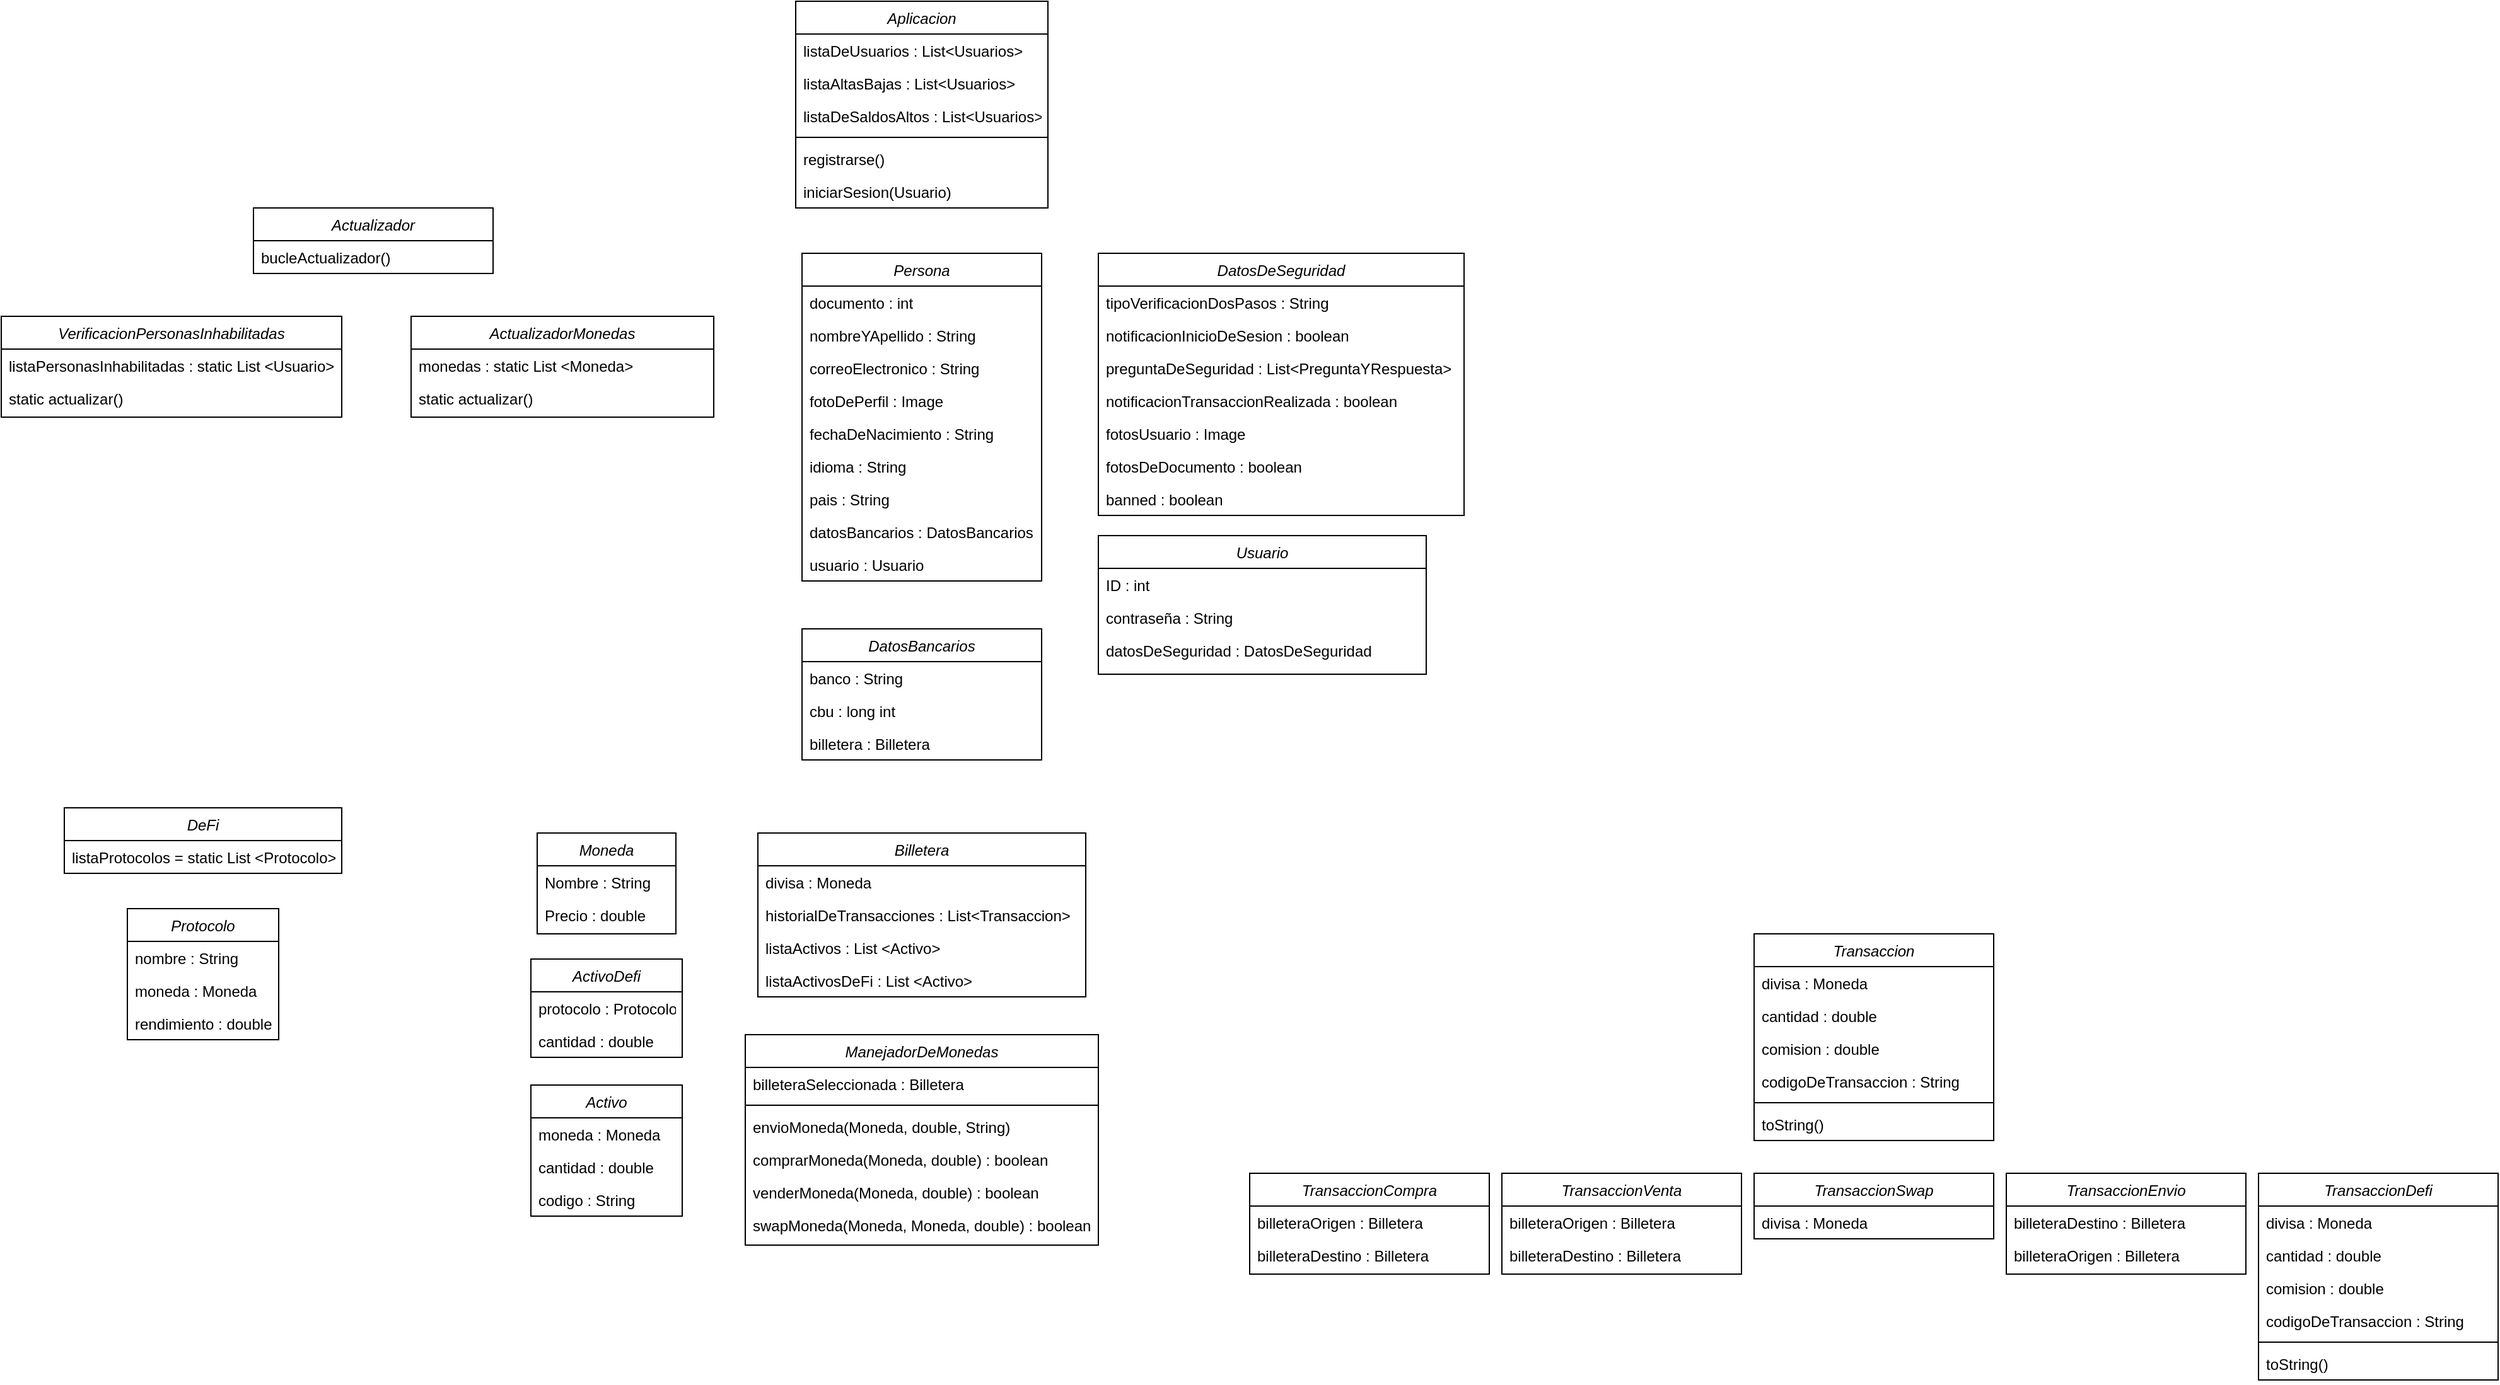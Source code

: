 <mxfile version="24.7.10">
  <diagram id="C5RBs43oDa-KdzZeNtuy" name="Page-1">
    <mxGraphModel dx="1762" dy="2032" grid="1" gridSize="10" guides="1" tooltips="1" connect="1" arrows="1" fold="1" page="1" pageScale="1" pageWidth="1600" pageHeight="1200" math="0" shadow="0">
      <root>
        <mxCell id="WIyWlLk6GJQsqaUBKTNV-0" />
        <mxCell id="WIyWlLk6GJQsqaUBKTNV-1" parent="WIyWlLk6GJQsqaUBKTNV-0" />
        <mxCell id="zkfFHV4jXpPFQw0GAbJ--0" value="Aplicacion" style="swimlane;fontStyle=2;align=center;verticalAlign=top;childLayout=stackLayout;horizontal=1;startSize=26;horizontalStack=0;resizeParent=1;resizeLast=0;collapsible=1;marginBottom=0;rounded=0;shadow=0;strokeWidth=1;" parent="WIyWlLk6GJQsqaUBKTNV-1" vertex="1">
          <mxGeometry x="1500" y="-1180" width="200" height="164" as="geometry">
            <mxRectangle x="320" y="12" width="160" height="26" as="alternateBounds" />
          </mxGeometry>
        </mxCell>
        <mxCell id="zkfFHV4jXpPFQw0GAbJ--1" value="listaDeUsuarios : List&lt;Usuarios&gt;" style="text;align=left;verticalAlign=top;spacingLeft=4;spacingRight=4;overflow=hidden;rotatable=0;points=[[0,0.5],[1,0.5]];portConstraint=eastwest;" parent="zkfFHV4jXpPFQw0GAbJ--0" vertex="1">
          <mxGeometry y="26" width="200" height="26" as="geometry" />
        </mxCell>
        <mxCell id="1S-B0-gOR2kUliEeF28f-2" value="listaAltasBajas : List&lt;Usuarios&gt;" style="text;align=left;verticalAlign=top;spacingLeft=4;spacingRight=4;overflow=hidden;rotatable=0;points=[[0,0.5],[1,0.5]];portConstraint=eastwest;" parent="zkfFHV4jXpPFQw0GAbJ--0" vertex="1">
          <mxGeometry y="52" width="200" height="26" as="geometry" />
        </mxCell>
        <mxCell id="1S-B0-gOR2kUliEeF28f-3" value="listaDeSaldosAltos : List&lt;Usuarios&gt;" style="text;align=left;verticalAlign=top;spacingLeft=4;spacingRight=4;overflow=hidden;rotatable=0;points=[[0,0.5],[1,0.5]];portConstraint=eastwest;" parent="zkfFHV4jXpPFQw0GAbJ--0" vertex="1">
          <mxGeometry y="78" width="200" height="26" as="geometry" />
        </mxCell>
        <mxCell id="zkfFHV4jXpPFQw0GAbJ--4" value="" style="line;html=1;strokeWidth=1;align=left;verticalAlign=middle;spacingTop=-1;spacingLeft=3;spacingRight=3;rotatable=0;labelPosition=right;points=[];portConstraint=eastwest;" parent="zkfFHV4jXpPFQw0GAbJ--0" vertex="1">
          <mxGeometry y="104" width="200" height="8" as="geometry" />
        </mxCell>
        <mxCell id="b5h74rqphBhKmtc5vDvs-13" value="registrarse()" style="text;align=left;verticalAlign=top;spacingLeft=4;spacingRight=4;overflow=hidden;rotatable=0;points=[[0,0.5],[1,0.5]];portConstraint=eastwest;rounded=0;shadow=0;html=0;" parent="zkfFHV4jXpPFQw0GAbJ--0" vertex="1">
          <mxGeometry y="112" width="200" height="26" as="geometry" />
        </mxCell>
        <mxCell id="b5h74rqphBhKmtc5vDvs-14" value="iniciarSesion(Usuario)" style="text;align=left;verticalAlign=top;spacingLeft=4;spacingRight=4;overflow=hidden;rotatable=0;points=[[0,0.5],[1,0.5]];portConstraint=eastwest;rounded=0;shadow=0;html=0;" parent="zkfFHV4jXpPFQw0GAbJ--0" vertex="1">
          <mxGeometry y="138" width="200" height="26" as="geometry" />
        </mxCell>
        <mxCell id="A0QK2ImNxOVKermPS3v1-1" value="&amp;nbsp;" style="text;whiteSpace=wrap;html=1;" parent="WIyWlLk6GJQsqaUBKTNV-1" vertex="1">
          <mxGeometry x="1870" y="-240" width="40" height="40" as="geometry" />
        </mxCell>
        <mxCell id="A0QK2ImNxOVKermPS3v1-3" value="Usuario" style="swimlane;fontStyle=2;align=center;verticalAlign=top;childLayout=stackLayout;horizontal=1;startSize=26;horizontalStack=0;resizeParent=1;resizeLast=0;collapsible=1;marginBottom=0;rounded=0;shadow=0;strokeWidth=1;" parent="WIyWlLk6GJQsqaUBKTNV-1" vertex="1">
          <mxGeometry x="1740" y="-756" width="260" height="110" as="geometry">
            <mxRectangle x="230" y="140" width="160" height="26" as="alternateBounds" />
          </mxGeometry>
        </mxCell>
        <mxCell id="b5h74rqphBhKmtc5vDvs-136" value="ID : int" style="text;align=left;verticalAlign=top;spacingLeft=4;spacingRight=4;overflow=hidden;rotatable=0;points=[[0,0.5],[1,0.5]];portConstraint=eastwest;" parent="A0QK2ImNxOVKermPS3v1-3" vertex="1">
          <mxGeometry y="26" width="260" height="26" as="geometry" />
        </mxCell>
        <mxCell id="1S-B0-gOR2kUliEeF28f-7" value="contraseña : String" style="text;align=left;verticalAlign=top;spacingLeft=4;spacingRight=4;overflow=hidden;rotatable=0;points=[[0,0.5],[1,0.5]];portConstraint=eastwest;rounded=0;shadow=0;html=0;" parent="A0QK2ImNxOVKermPS3v1-3" vertex="1">
          <mxGeometry y="52" width="260" height="26" as="geometry" />
        </mxCell>
        <mxCell id="1S-B0-gOR2kUliEeF28f-20" value="datosDeSeguridad : DatosDeSeguridad" style="text;align=left;verticalAlign=top;spacingLeft=4;spacingRight=4;overflow=hidden;rotatable=0;points=[[0,0.5],[1,0.5]];portConstraint=eastwest;" parent="A0QK2ImNxOVKermPS3v1-3" vertex="1">
          <mxGeometry y="78" width="260" height="26" as="geometry" />
        </mxCell>
        <mxCell id="A0QK2ImNxOVKermPS3v1-74" value="ManejadorDeMonedas" style="swimlane;fontStyle=2;align=center;verticalAlign=top;childLayout=stackLayout;horizontal=1;startSize=26;horizontalStack=0;resizeParent=1;resizeLast=0;collapsible=1;marginBottom=0;rounded=0;shadow=0;strokeWidth=1;" parent="WIyWlLk6GJQsqaUBKTNV-1" vertex="1">
          <mxGeometry x="1460" y="-360" width="280" height="167" as="geometry">
            <mxRectangle x="320" y="12" width="160" height="26" as="alternateBounds" />
          </mxGeometry>
        </mxCell>
        <mxCell id="A0QK2ImNxOVKermPS3v1-77" value="billeteraSeleccionada : Billetera" style="text;align=left;verticalAlign=top;spacingLeft=4;spacingRight=4;overflow=hidden;rotatable=0;points=[[0,0.5],[1,0.5]];portConstraint=eastwest;" parent="A0QK2ImNxOVKermPS3v1-74" vertex="1">
          <mxGeometry y="26" width="280" height="26" as="geometry" />
        </mxCell>
        <mxCell id="A0QK2ImNxOVKermPS3v1-76" value="" style="line;html=1;strokeWidth=1;align=left;verticalAlign=middle;spacingTop=-1;spacingLeft=3;spacingRight=3;rotatable=0;labelPosition=right;points=[];portConstraint=eastwest;" parent="A0QK2ImNxOVKermPS3v1-74" vertex="1">
          <mxGeometry y="52" width="280" height="8" as="geometry" />
        </mxCell>
        <mxCell id="A0QK2ImNxOVKermPS3v1-84" value="envioMoneda(Moneda, double, String)" style="text;align=left;verticalAlign=top;spacingLeft=4;spacingRight=4;overflow=hidden;rotatable=0;points=[[0,0.5],[1,0.5]];portConstraint=eastwest;" parent="A0QK2ImNxOVKermPS3v1-74" vertex="1">
          <mxGeometry y="60" width="280" height="26" as="geometry" />
        </mxCell>
        <mxCell id="A0QK2ImNxOVKermPS3v1-78" value="comprarMoneda(Moneda, double) : boolean" style="text;align=left;verticalAlign=top;spacingLeft=4;spacingRight=4;overflow=hidden;rotatable=0;points=[[0,0.5],[1,0.5]];portConstraint=eastwest;" parent="A0QK2ImNxOVKermPS3v1-74" vertex="1">
          <mxGeometry y="86" width="280" height="26" as="geometry" />
        </mxCell>
        <mxCell id="A0QK2ImNxOVKermPS3v1-79" value="venderMoneda(Moneda, double) : boolean" style="text;align=left;verticalAlign=top;spacingLeft=4;spacingRight=4;overflow=hidden;rotatable=0;points=[[0,0.5],[1,0.5]];portConstraint=eastwest;" parent="A0QK2ImNxOVKermPS3v1-74" vertex="1">
          <mxGeometry y="112" width="280" height="26" as="geometry" />
        </mxCell>
        <mxCell id="A0QK2ImNxOVKermPS3v1-80" value="swapMoneda(Moneda, Moneda, double) : boolean" style="text;align=left;verticalAlign=top;spacingLeft=4;spacingRight=4;overflow=hidden;rotatable=0;points=[[0,0.5],[1,0.5]];portConstraint=eastwest;" parent="A0QK2ImNxOVKermPS3v1-74" vertex="1">
          <mxGeometry y="138" width="280" height="26" as="geometry" />
        </mxCell>
        <mxCell id="b5h74rqphBhKmtc5vDvs-6" value="VerificacionPersonasInhabilitadas" style="swimlane;fontStyle=2;align=center;verticalAlign=top;childLayout=stackLayout;horizontal=1;startSize=26;horizontalStack=0;resizeParent=1;resizeLast=0;collapsible=1;marginBottom=0;rounded=0;shadow=0;strokeWidth=1;" parent="WIyWlLk6GJQsqaUBKTNV-1" vertex="1">
          <mxGeometry x="870" y="-930" width="270" height="80" as="geometry">
            <mxRectangle x="320" y="12" width="160" height="26" as="alternateBounds" />
          </mxGeometry>
        </mxCell>
        <mxCell id="b5h74rqphBhKmtc5vDvs-11" value="listaPersonasInhabilitadas : static List &lt;Usuario&gt;" style="text;align=left;verticalAlign=top;spacingLeft=4;spacingRight=4;overflow=hidden;rotatable=0;points=[[0,0.5],[1,0.5]];portConstraint=eastwest;" parent="b5h74rqphBhKmtc5vDvs-6" vertex="1">
          <mxGeometry y="26" width="270" height="26" as="geometry" />
        </mxCell>
        <mxCell id="b5h74rqphBhKmtc5vDvs-12" value="static actualizar()" style="text;align=left;verticalAlign=top;spacingLeft=4;spacingRight=4;overflow=hidden;rotatable=0;points=[[0,0.5],[1,0.5]];portConstraint=eastwest;rounded=0;shadow=0;html=0;" parent="b5h74rqphBhKmtc5vDvs-6" vertex="1">
          <mxGeometry y="52" width="270" height="26" as="geometry" />
        </mxCell>
        <mxCell id="b5h74rqphBhKmtc5vDvs-25" value="Actualizador" style="swimlane;fontStyle=2;align=center;verticalAlign=top;childLayout=stackLayout;horizontal=1;startSize=26;horizontalStack=0;resizeParent=1;resizeLast=0;collapsible=1;marginBottom=0;rounded=0;shadow=0;strokeWidth=1;" parent="WIyWlLk6GJQsqaUBKTNV-1" vertex="1">
          <mxGeometry x="1070" y="-1016" width="190" height="52" as="geometry">
            <mxRectangle x="320" y="12" width="160" height="26" as="alternateBounds" />
          </mxGeometry>
        </mxCell>
        <mxCell id="b5h74rqphBhKmtc5vDvs-117" value="bucleActualizador()" style="text;align=left;verticalAlign=top;spacingLeft=4;spacingRight=4;overflow=hidden;rotatable=0;points=[[0,0.5],[1,0.5]];portConstraint=eastwest;rounded=0;shadow=0;html=0;" parent="b5h74rqphBhKmtc5vDvs-25" vertex="1">
          <mxGeometry y="26" width="190" height="26" as="geometry" />
        </mxCell>
        <mxCell id="b5h74rqphBhKmtc5vDvs-31" value="Moneda" style="swimlane;fontStyle=2;align=center;verticalAlign=top;childLayout=stackLayout;horizontal=1;startSize=26;horizontalStack=0;resizeParent=1;resizeLast=0;collapsible=1;marginBottom=0;rounded=0;shadow=0;strokeWidth=1;" parent="WIyWlLk6GJQsqaUBKTNV-1" vertex="1">
          <mxGeometry x="1295" y="-520" width="110" height="80" as="geometry">
            <mxRectangle x="320" y="12" width="160" height="26" as="alternateBounds" />
          </mxGeometry>
        </mxCell>
        <mxCell id="b5h74rqphBhKmtc5vDvs-32" value="Nombre : String" style="text;align=left;verticalAlign=top;spacingLeft=4;spacingRight=4;overflow=hidden;rotatable=0;points=[[0,0.5],[1,0.5]];portConstraint=eastwest;" parent="b5h74rqphBhKmtc5vDvs-31" vertex="1">
          <mxGeometry y="26" width="110" height="26" as="geometry" />
        </mxCell>
        <mxCell id="b5h74rqphBhKmtc5vDvs-33" value="Precio : double" style="text;align=left;verticalAlign=top;spacingLeft=4;spacingRight=4;overflow=hidden;rotatable=0;points=[[0,0.5],[1,0.5]];portConstraint=eastwest;rounded=0;shadow=0;html=0;" parent="b5h74rqphBhKmtc5vDvs-31" vertex="1">
          <mxGeometry y="52" width="110" height="26" as="geometry" />
        </mxCell>
        <mxCell id="b5h74rqphBhKmtc5vDvs-53" value="Transaccion" style="swimlane;fontStyle=2;align=center;verticalAlign=top;childLayout=stackLayout;horizontal=1;startSize=26;horizontalStack=0;resizeParent=1;resizeLast=0;collapsible=1;marginBottom=0;rounded=0;shadow=0;strokeWidth=1;" parent="WIyWlLk6GJQsqaUBKTNV-1" vertex="1">
          <mxGeometry x="2260" y="-440" width="190" height="164" as="geometry">
            <mxRectangle x="320" y="12" width="160" height="26" as="alternateBounds" />
          </mxGeometry>
        </mxCell>
        <mxCell id="b5h74rqphBhKmtc5vDvs-60" value="divisa : Moneda" style="text;align=left;verticalAlign=top;spacingLeft=4;spacingRight=4;overflow=hidden;rotatable=0;points=[[0,0.5],[1,0.5]];portConstraint=eastwest;rounded=0;shadow=0;html=0;" parent="b5h74rqphBhKmtc5vDvs-53" vertex="1">
          <mxGeometry y="26" width="190" height="26" as="geometry" />
        </mxCell>
        <mxCell id="b5h74rqphBhKmtc5vDvs-61" value="cantidad : double" style="text;align=left;verticalAlign=top;spacingLeft=4;spacingRight=4;overflow=hidden;rotatable=0;points=[[0,0.5],[1,0.5]];portConstraint=eastwest;rounded=0;shadow=0;html=0;" parent="b5h74rqphBhKmtc5vDvs-53" vertex="1">
          <mxGeometry y="52" width="190" height="26" as="geometry" />
        </mxCell>
        <mxCell id="b5h74rqphBhKmtc5vDvs-120" value="comision : double" style="text;align=left;verticalAlign=top;spacingLeft=4;spacingRight=4;overflow=hidden;rotatable=0;points=[[0,0.5],[1,0.5]];portConstraint=eastwest;rounded=0;shadow=0;html=0;" parent="b5h74rqphBhKmtc5vDvs-53" vertex="1">
          <mxGeometry y="78" width="190" height="26" as="geometry" />
        </mxCell>
        <mxCell id="1S-B0-gOR2kUliEeF28f-0" value="codigoDeTransaccion : String" style="text;align=left;verticalAlign=top;spacingLeft=4;spacingRight=4;overflow=hidden;rotatable=0;points=[[0,0.5],[1,0.5]];portConstraint=eastwest;rounded=0;shadow=0;html=0;" parent="b5h74rqphBhKmtc5vDvs-53" vertex="1">
          <mxGeometry y="104" width="190" height="26" as="geometry" />
        </mxCell>
        <mxCell id="b5h74rqphBhKmtc5vDvs-63" value="" style="line;html=1;strokeWidth=1;align=left;verticalAlign=middle;spacingTop=-1;spacingLeft=3;spacingRight=3;rotatable=0;labelPosition=right;points=[];portConstraint=eastwest;" parent="b5h74rqphBhKmtc5vDvs-53" vertex="1">
          <mxGeometry y="130" width="190" height="8" as="geometry" />
        </mxCell>
        <mxCell id="b5h74rqphBhKmtc5vDvs-62" value="toString()" style="text;align=left;verticalAlign=top;spacingLeft=4;spacingRight=4;overflow=hidden;rotatable=0;points=[[0,0.5],[1,0.5]];portConstraint=eastwest;rounded=0;shadow=0;html=0;" parent="b5h74rqphBhKmtc5vDvs-53" vertex="1">
          <mxGeometry y="138" width="190" height="26" as="geometry" />
        </mxCell>
        <mxCell id="b5h74rqphBhKmtc5vDvs-73" value="Activo" style="swimlane;fontStyle=2;align=center;verticalAlign=top;childLayout=stackLayout;horizontal=1;startSize=26;horizontalStack=0;resizeParent=1;resizeLast=0;collapsible=1;marginBottom=0;rounded=0;shadow=0;strokeWidth=1;" parent="WIyWlLk6GJQsqaUBKTNV-1" vertex="1">
          <mxGeometry x="1290" y="-320" width="120" height="104" as="geometry">
            <mxRectangle x="320" y="12" width="160" height="26" as="alternateBounds" />
          </mxGeometry>
        </mxCell>
        <mxCell id="b5h74rqphBhKmtc5vDvs-74" value="moneda : Moneda" style="text;align=left;verticalAlign=top;spacingLeft=4;spacingRight=4;overflow=hidden;rotatable=0;points=[[0,0.5],[1,0.5]];portConstraint=eastwest;" parent="b5h74rqphBhKmtc5vDvs-73" vertex="1">
          <mxGeometry y="26" width="120" height="26" as="geometry" />
        </mxCell>
        <mxCell id="b5h74rqphBhKmtc5vDvs-75" value="cantidad : double" style="text;align=left;verticalAlign=top;spacingLeft=4;spacingRight=4;overflow=hidden;rotatable=0;points=[[0,0.5],[1,0.5]];portConstraint=eastwest;rounded=0;shadow=0;html=0;" parent="b5h74rqphBhKmtc5vDvs-73" vertex="1">
          <mxGeometry y="52" width="120" height="26" as="geometry" />
        </mxCell>
        <mxCell id="1S-B0-gOR2kUliEeF28f-4" value="codigo : String" style="text;align=left;verticalAlign=top;spacingLeft=4;spacingRight=4;overflow=hidden;rotatable=0;points=[[0,0.5],[1,0.5]];portConstraint=eastwest;rounded=0;shadow=0;html=0;" parent="b5h74rqphBhKmtc5vDvs-73" vertex="1">
          <mxGeometry y="78" width="120" height="26" as="geometry" />
        </mxCell>
        <mxCell id="b5h74rqphBhKmtc5vDvs-79" value="TransaccionCompra" style="swimlane;fontStyle=2;align=center;verticalAlign=top;childLayout=stackLayout;horizontal=1;startSize=26;horizontalStack=0;resizeParent=1;resizeLast=0;collapsible=1;marginBottom=0;rounded=0;shadow=0;strokeWidth=1;" parent="WIyWlLk6GJQsqaUBKTNV-1" vertex="1">
          <mxGeometry x="1860" y="-250" width="190" height="80" as="geometry">
            <mxRectangle x="320" y="12" width="160" height="26" as="alternateBounds" />
          </mxGeometry>
        </mxCell>
        <mxCell id="b5h74rqphBhKmtc5vDvs-84" value="billeteraOrigen : Billetera" style="text;align=left;verticalAlign=top;spacingLeft=4;spacingRight=4;overflow=hidden;rotatable=0;points=[[0,0.5],[1,0.5]];portConstraint=eastwest;rounded=0;shadow=0;html=0;" parent="b5h74rqphBhKmtc5vDvs-79" vertex="1">
          <mxGeometry y="26" width="190" height="26" as="geometry" />
        </mxCell>
        <mxCell id="b5h74rqphBhKmtc5vDvs-102" value="billeteraDestino : Billetera" style="text;align=left;verticalAlign=top;spacingLeft=4;spacingRight=4;overflow=hidden;rotatable=0;points=[[0,0.5],[1,0.5]];portConstraint=eastwest;rounded=0;shadow=0;html=0;" parent="b5h74rqphBhKmtc5vDvs-79" vertex="1">
          <mxGeometry y="52" width="190" height="26" as="geometry" />
        </mxCell>
        <mxCell id="b5h74rqphBhKmtc5vDvs-85" value="TransaccionVenta" style="swimlane;fontStyle=2;align=center;verticalAlign=top;childLayout=stackLayout;horizontal=1;startSize=26;horizontalStack=0;resizeParent=1;resizeLast=0;collapsible=1;marginBottom=0;rounded=0;shadow=0;strokeWidth=1;" parent="WIyWlLk6GJQsqaUBKTNV-1" vertex="1">
          <mxGeometry x="2060" y="-250" width="190" height="80" as="geometry">
            <mxRectangle x="320" y="12" width="160" height="26" as="alternateBounds" />
          </mxGeometry>
        </mxCell>
        <mxCell id="RXBJ0WqxxfnvdXyqFnlm-0" value="billeteraOrigen : Billetera" style="text;align=left;verticalAlign=top;spacingLeft=4;spacingRight=4;overflow=hidden;rotatable=0;points=[[0,0.5],[1,0.5]];portConstraint=eastwest;rounded=0;shadow=0;html=0;" vertex="1" parent="b5h74rqphBhKmtc5vDvs-85">
          <mxGeometry y="26" width="190" height="26" as="geometry" />
        </mxCell>
        <mxCell id="RXBJ0WqxxfnvdXyqFnlm-1" value="billeteraDestino : Billetera" style="text;align=left;verticalAlign=top;spacingLeft=4;spacingRight=4;overflow=hidden;rotatable=0;points=[[0,0.5],[1,0.5]];portConstraint=eastwest;rounded=0;shadow=0;html=0;" vertex="1" parent="b5h74rqphBhKmtc5vDvs-85">
          <mxGeometry y="52" width="190" height="26" as="geometry" />
        </mxCell>
        <mxCell id="b5h74rqphBhKmtc5vDvs-91" value="TransaccionSwap" style="swimlane;fontStyle=2;align=center;verticalAlign=top;childLayout=stackLayout;horizontal=1;startSize=26;horizontalStack=0;resizeParent=1;resizeLast=0;collapsible=1;marginBottom=0;rounded=0;shadow=0;strokeWidth=1;" parent="WIyWlLk6GJQsqaUBKTNV-1" vertex="1">
          <mxGeometry x="2260" y="-250" width="190" height="52" as="geometry">
            <mxRectangle x="320" y="12" width="160" height="26" as="alternateBounds" />
          </mxGeometry>
        </mxCell>
        <mxCell id="b5h74rqphBhKmtc5vDvs-105" value="divisa : Moneda" style="text;align=left;verticalAlign=top;spacingLeft=4;spacingRight=4;overflow=hidden;rotatable=0;points=[[0,0.5],[1,0.5]];portConstraint=eastwest;rounded=0;shadow=0;html=0;" parent="b5h74rqphBhKmtc5vDvs-91" vertex="1">
          <mxGeometry y="26" width="190" height="26" as="geometry" />
        </mxCell>
        <mxCell id="b5h74rqphBhKmtc5vDvs-96" value="TransaccionEnvio" style="swimlane;fontStyle=2;align=center;verticalAlign=top;childLayout=stackLayout;horizontal=1;startSize=26;horizontalStack=0;resizeParent=1;resizeLast=0;collapsible=1;marginBottom=0;rounded=0;shadow=0;strokeWidth=1;" parent="WIyWlLk6GJQsqaUBKTNV-1" vertex="1">
          <mxGeometry x="2460" y="-250" width="190" height="80" as="geometry">
            <mxRectangle x="320" y="12" width="160" height="26" as="alternateBounds" />
          </mxGeometry>
        </mxCell>
        <mxCell id="RXBJ0WqxxfnvdXyqFnlm-3" value="billeteraDestino : Billetera" style="text;align=left;verticalAlign=top;spacingLeft=4;spacingRight=4;overflow=hidden;rotatable=0;points=[[0,0.5],[1,0.5]];portConstraint=eastwest;rounded=0;shadow=0;html=0;" vertex="1" parent="b5h74rqphBhKmtc5vDvs-96">
          <mxGeometry y="26" width="190" height="26" as="geometry" />
        </mxCell>
        <mxCell id="RXBJ0WqxxfnvdXyqFnlm-2" value="billeteraOrigen : Billetera" style="text;align=left;verticalAlign=top;spacingLeft=4;spacingRight=4;overflow=hidden;rotatable=0;points=[[0,0.5],[1,0.5]];portConstraint=eastwest;rounded=0;shadow=0;html=0;" vertex="1" parent="b5h74rqphBhKmtc5vDvs-96">
          <mxGeometry y="52" width="190" height="26" as="geometry" />
        </mxCell>
        <mxCell id="b5h74rqphBhKmtc5vDvs-112" value="ActualizadorMonedas" style="swimlane;fontStyle=2;align=center;verticalAlign=top;childLayout=stackLayout;horizontal=1;startSize=26;horizontalStack=0;resizeParent=1;resizeLast=0;collapsible=1;marginBottom=0;rounded=0;shadow=0;strokeWidth=1;" parent="WIyWlLk6GJQsqaUBKTNV-1" vertex="1">
          <mxGeometry x="1195" y="-930" width="240" height="80" as="geometry">
            <mxRectangle x="320" y="12" width="160" height="26" as="alternateBounds" />
          </mxGeometry>
        </mxCell>
        <mxCell id="b5h74rqphBhKmtc5vDvs-115" value="monedas : static List &lt;Moneda&gt;" style="text;align=left;verticalAlign=top;spacingLeft=4;spacingRight=4;overflow=hidden;rotatable=0;points=[[0,0.5],[1,0.5]];portConstraint=eastwest;" parent="b5h74rqphBhKmtc5vDvs-112" vertex="1">
          <mxGeometry y="26" width="240" height="26" as="geometry" />
        </mxCell>
        <mxCell id="b5h74rqphBhKmtc5vDvs-116" value="static actualizar()" style="text;align=left;verticalAlign=top;spacingLeft=4;spacingRight=4;overflow=hidden;rotatable=0;points=[[0,0.5],[1,0.5]];portConstraint=eastwest;rounded=0;shadow=0;html=0;" parent="b5h74rqphBhKmtc5vDvs-112" vertex="1">
          <mxGeometry y="52" width="240" height="26" as="geometry" />
        </mxCell>
        <mxCell id="b5h74rqphBhKmtc5vDvs-126" value="DeFi" style="swimlane;fontStyle=2;align=center;verticalAlign=top;childLayout=stackLayout;horizontal=1;startSize=26;horizontalStack=0;resizeParent=1;resizeLast=0;collapsible=1;marginBottom=0;rounded=0;shadow=0;strokeWidth=1;" parent="WIyWlLk6GJQsqaUBKTNV-1" vertex="1">
          <mxGeometry x="920" y="-540" width="220" height="52" as="geometry">
            <mxRectangle x="320" y="12" width="160" height="26" as="alternateBounds" />
          </mxGeometry>
        </mxCell>
        <mxCell id="RXBJ0WqxxfnvdXyqFnlm-10" value="listaProtocolos = static List &lt;Protocolo&gt;" style="text;align=left;verticalAlign=top;spacingLeft=4;spacingRight=4;overflow=hidden;rotatable=0;points=[[0,0.5],[1,0.5]];portConstraint=eastwest;" vertex="1" parent="b5h74rqphBhKmtc5vDvs-126">
          <mxGeometry y="26" width="220" height="26" as="geometry" />
        </mxCell>
        <mxCell id="b5h74rqphBhKmtc5vDvs-130" value="Persona" style="swimlane;fontStyle=2;align=center;verticalAlign=top;childLayout=stackLayout;horizontal=1;startSize=26;horizontalStack=0;resizeParent=1;resizeLast=0;collapsible=1;marginBottom=0;rounded=0;shadow=0;strokeWidth=1;" parent="WIyWlLk6GJQsqaUBKTNV-1" vertex="1">
          <mxGeometry x="1505" y="-980" width="190" height="260" as="geometry">
            <mxRectangle x="320" y="12" width="160" height="26" as="alternateBounds" />
          </mxGeometry>
        </mxCell>
        <mxCell id="b5h74rqphBhKmtc5vDvs-141" value="documento : int" style="text;align=left;verticalAlign=top;spacingLeft=4;spacingRight=4;overflow=hidden;rotatable=0;points=[[0,0.5],[1,0.5]];portConstraint=eastwest;rounded=0;shadow=0;html=0;" parent="b5h74rqphBhKmtc5vDvs-130" vertex="1">
          <mxGeometry y="26" width="190" height="26" as="geometry" />
        </mxCell>
        <mxCell id="b5h74rqphBhKmtc5vDvs-137" value="nombreYApellido : String" style="text;align=left;verticalAlign=top;spacingLeft=4;spacingRight=4;overflow=hidden;rotatable=0;points=[[0,0.5],[1,0.5]];portConstraint=eastwest;" parent="b5h74rqphBhKmtc5vDvs-130" vertex="1">
          <mxGeometry y="52" width="190" height="26" as="geometry" />
        </mxCell>
        <mxCell id="b5h74rqphBhKmtc5vDvs-138" value="correoElectronico : String" style="text;align=left;verticalAlign=top;spacingLeft=4;spacingRight=4;overflow=hidden;rotatable=0;points=[[0,0.5],[1,0.5]];portConstraint=eastwest;rounded=0;shadow=0;html=0;" parent="b5h74rqphBhKmtc5vDvs-130" vertex="1">
          <mxGeometry y="78" width="190" height="26" as="geometry" />
        </mxCell>
        <mxCell id="b5h74rqphBhKmtc5vDvs-143" value="fotoDePerfil : Image" style="text;align=left;verticalAlign=top;spacingLeft=4;spacingRight=4;overflow=hidden;rotatable=0;points=[[0,0.5],[1,0.5]];portConstraint=eastwest;rounded=0;shadow=0;html=0;" parent="b5h74rqphBhKmtc5vDvs-130" vertex="1">
          <mxGeometry y="104" width="190" height="26" as="geometry" />
        </mxCell>
        <mxCell id="b5h74rqphBhKmtc5vDvs-142" value="fechaDeNacimiento : String" style="text;align=left;verticalAlign=top;spacingLeft=4;spacingRight=4;overflow=hidden;rotatable=0;points=[[0,0.5],[1,0.5]];portConstraint=eastwest;rounded=0;shadow=0;html=0;" parent="b5h74rqphBhKmtc5vDvs-130" vertex="1">
          <mxGeometry y="130" width="190" height="26" as="geometry" />
        </mxCell>
        <mxCell id="b5h74rqphBhKmtc5vDvs-140" value="idioma : String" style="text;align=left;verticalAlign=top;spacingLeft=4;spacingRight=4;overflow=hidden;rotatable=0;points=[[0,0.5],[1,0.5]];portConstraint=eastwest;rounded=0;shadow=0;html=0;" parent="b5h74rqphBhKmtc5vDvs-130" vertex="1">
          <mxGeometry y="156" width="190" height="26" as="geometry" />
        </mxCell>
        <mxCell id="b5h74rqphBhKmtc5vDvs-139" value="pais : String" style="text;align=left;verticalAlign=top;spacingLeft=4;spacingRight=4;overflow=hidden;rotatable=0;points=[[0,0.5],[1,0.5]];portConstraint=eastwest;rounded=0;shadow=0;html=0;" parent="b5h74rqphBhKmtc5vDvs-130" vertex="1">
          <mxGeometry y="182" width="190" height="26" as="geometry" />
        </mxCell>
        <mxCell id="1S-B0-gOR2kUliEeF28f-18" value="datosBancarios : DatosBancarios" style="text;align=left;verticalAlign=top;spacingLeft=4;spacingRight=4;overflow=hidden;rotatable=0;points=[[0,0.5],[1,0.5]];portConstraint=eastwest;rounded=0;shadow=0;html=0;" parent="b5h74rqphBhKmtc5vDvs-130" vertex="1">
          <mxGeometry y="208" width="190" height="26" as="geometry" />
        </mxCell>
        <mxCell id="1S-B0-gOR2kUliEeF28f-19" value="usuario : Usuario" style="text;align=left;verticalAlign=top;spacingLeft=4;spacingRight=4;overflow=hidden;rotatable=0;points=[[0,0.5],[1,0.5]];portConstraint=eastwest;rounded=0;shadow=0;html=0;" parent="b5h74rqphBhKmtc5vDvs-130" vertex="1">
          <mxGeometry y="234" width="190" height="26" as="geometry" />
        </mxCell>
        <mxCell id="b5h74rqphBhKmtc5vDvs-145" value="DatosDeSeguridad" style="swimlane;fontStyle=2;align=center;verticalAlign=top;childLayout=stackLayout;horizontal=1;startSize=26;horizontalStack=0;resizeParent=1;resizeLast=0;collapsible=1;marginBottom=0;rounded=0;shadow=0;strokeWidth=1;" parent="WIyWlLk6GJQsqaUBKTNV-1" vertex="1">
          <mxGeometry x="1740" y="-980" width="290" height="208" as="geometry">
            <mxRectangle x="320" y="12" width="160" height="26" as="alternateBounds" />
          </mxGeometry>
        </mxCell>
        <mxCell id="b5h74rqphBhKmtc5vDvs-155" value="tipoVerificacionDosPasos : String" style="text;align=left;verticalAlign=top;spacingLeft=4;spacingRight=4;overflow=hidden;rotatable=0;points=[[0,0.5],[1,0.5]];portConstraint=eastwest;" parent="b5h74rqphBhKmtc5vDvs-145" vertex="1">
          <mxGeometry y="26" width="290" height="26" as="geometry" />
        </mxCell>
        <mxCell id="b5h74rqphBhKmtc5vDvs-23" value="notificacionInicioDeSesion : boolean" style="text;align=left;verticalAlign=top;spacingLeft=4;spacingRight=4;overflow=hidden;rotatable=0;points=[[0,0.5],[1,0.5]];portConstraint=eastwest;rounded=0;shadow=0;html=0;" parent="b5h74rqphBhKmtc5vDvs-145" vertex="1">
          <mxGeometry y="52" width="290" height="26" as="geometry" />
        </mxCell>
        <mxCell id="b5h74rqphBhKmtc5vDvs-22" value="preguntaDeSeguridad : List&lt;PreguntaYRespuesta&gt;" style="text;align=left;verticalAlign=top;spacingLeft=4;spacingRight=4;overflow=hidden;rotatable=0;points=[[0,0.5],[1,0.5]];portConstraint=eastwest;rounded=0;shadow=0;html=0;" parent="b5h74rqphBhKmtc5vDvs-145" vertex="1">
          <mxGeometry y="78" width="290" height="26" as="geometry" />
        </mxCell>
        <mxCell id="b5h74rqphBhKmtc5vDvs-24" value="notificacionTransaccionRealizada : boolean" style="text;align=left;verticalAlign=top;spacingLeft=4;spacingRight=4;overflow=hidden;rotatable=0;points=[[0,0.5],[1,0.5]];portConstraint=eastwest;rounded=0;shadow=0;html=0;" parent="b5h74rqphBhKmtc5vDvs-145" vertex="1">
          <mxGeometry y="104" width="290" height="26" as="geometry" />
        </mxCell>
        <mxCell id="1S-B0-gOR2kUliEeF28f-24" value="fotosUsuario : Image" style="text;align=left;verticalAlign=top;spacingLeft=4;spacingRight=4;overflow=hidden;rotatable=0;points=[[0,0.5],[1,0.5]];portConstraint=eastwest;rounded=0;shadow=0;html=0;" parent="b5h74rqphBhKmtc5vDvs-145" vertex="1">
          <mxGeometry y="130" width="290" height="26" as="geometry" />
        </mxCell>
        <mxCell id="b5h74rqphBhKmtc5vDvs-166" value="fotosDeDocumento : boolean" style="text;align=left;verticalAlign=top;spacingLeft=4;spacingRight=4;overflow=hidden;rotatable=0;points=[[0,0.5],[1,0.5]];portConstraint=eastwest;rounded=0;shadow=0;html=0;" parent="b5h74rqphBhKmtc5vDvs-145" vertex="1">
          <mxGeometry y="156" width="290" height="26" as="geometry" />
        </mxCell>
        <mxCell id="1S-B0-gOR2kUliEeF28f-23" value="banned : boolean" style="text;align=left;verticalAlign=top;spacingLeft=4;spacingRight=4;overflow=hidden;rotatable=0;points=[[0,0.5],[1,0.5]];portConstraint=eastwest;rounded=0;shadow=0;html=0;" parent="b5h74rqphBhKmtc5vDvs-145" vertex="1">
          <mxGeometry y="182" width="290" height="26" as="geometry" />
        </mxCell>
        <mxCell id="b5h74rqphBhKmtc5vDvs-157" value="Billetera" style="swimlane;fontStyle=2;align=center;verticalAlign=top;childLayout=stackLayout;horizontal=1;startSize=26;horizontalStack=0;resizeParent=1;resizeLast=0;collapsible=1;marginBottom=0;rounded=0;shadow=0;strokeWidth=1;" parent="WIyWlLk6GJQsqaUBKTNV-1" vertex="1">
          <mxGeometry x="1470" y="-520" width="260" height="130" as="geometry">
            <mxRectangle x="320" y="12" width="160" height="26" as="alternateBounds" />
          </mxGeometry>
        </mxCell>
        <mxCell id="b5h74rqphBhKmtc5vDvs-163" value="divisa : Moneda" style="text;align=left;verticalAlign=top;spacingLeft=4;spacingRight=4;overflow=hidden;rotatable=0;points=[[0,0.5],[1,0.5]];portConstraint=eastwest;rounded=0;shadow=0;html=0;" parent="b5h74rqphBhKmtc5vDvs-157" vertex="1">
          <mxGeometry y="26" width="260" height="26" as="geometry" />
        </mxCell>
        <mxCell id="b5h74rqphBhKmtc5vDvs-165" value="historialDeTransacciones : List&lt;Transaccion&gt;" style="text;align=left;verticalAlign=top;spacingLeft=4;spacingRight=4;overflow=hidden;rotatable=0;points=[[0,0.5],[1,0.5]];portConstraint=eastwest;rounded=0;shadow=0;html=0;" parent="b5h74rqphBhKmtc5vDvs-157" vertex="1">
          <mxGeometry y="52" width="260" height="26" as="geometry" />
        </mxCell>
        <mxCell id="b5h74rqphBhKmtc5vDvs-164" value="listaActivos : List &lt;Activo&gt;" style="text;align=left;verticalAlign=top;spacingLeft=4;spacingRight=4;overflow=hidden;rotatable=0;points=[[0,0.5],[1,0.5]];portConstraint=eastwest;rounded=0;shadow=0;html=0;" parent="b5h74rqphBhKmtc5vDvs-157" vertex="1">
          <mxGeometry y="78" width="260" height="26" as="geometry" />
        </mxCell>
        <mxCell id="RXBJ0WqxxfnvdXyqFnlm-12" value="listaActivosDeFi : List &lt;Activo&gt;" style="text;align=left;verticalAlign=top;spacingLeft=4;spacingRight=4;overflow=hidden;rotatable=0;points=[[0,0.5],[1,0.5]];portConstraint=eastwest;rounded=0;shadow=0;html=0;" vertex="1" parent="b5h74rqphBhKmtc5vDvs-157">
          <mxGeometry y="104" width="260" height="26" as="geometry" />
        </mxCell>
        <mxCell id="1S-B0-gOR2kUliEeF28f-9" value="DatosBancarios" style="swimlane;fontStyle=2;align=center;verticalAlign=top;childLayout=stackLayout;horizontal=1;startSize=26;horizontalStack=0;resizeParent=1;resizeLast=0;collapsible=1;marginBottom=0;rounded=0;shadow=0;strokeWidth=1;" parent="WIyWlLk6GJQsqaUBKTNV-1" vertex="1">
          <mxGeometry x="1505" y="-682" width="190" height="104" as="geometry">
            <mxRectangle x="320" y="12" width="160" height="26" as="alternateBounds" />
          </mxGeometry>
        </mxCell>
        <mxCell id="1S-B0-gOR2kUliEeF28f-21" value="banco : String" style="text;align=left;verticalAlign=top;spacingLeft=4;spacingRight=4;overflow=hidden;rotatable=0;points=[[0,0.5],[1,0.5]];portConstraint=eastwest;" parent="1S-B0-gOR2kUliEeF28f-9" vertex="1">
          <mxGeometry y="26" width="190" height="26" as="geometry" />
        </mxCell>
        <mxCell id="1S-B0-gOR2kUliEeF28f-22" value="cbu : long int" style="text;align=left;verticalAlign=top;spacingLeft=4;spacingRight=4;overflow=hidden;rotatable=0;points=[[0,0.5],[1,0.5]];portConstraint=eastwest;" parent="1S-B0-gOR2kUliEeF28f-9" vertex="1">
          <mxGeometry y="52" width="190" height="26" as="geometry" />
        </mxCell>
        <mxCell id="RXBJ0WqxxfnvdXyqFnlm-22" value="billetera : Billetera" style="text;align=left;verticalAlign=top;spacingLeft=4;spacingRight=4;overflow=hidden;rotatable=0;points=[[0,0.5],[1,0.5]];portConstraint=eastwest;" vertex="1" parent="1S-B0-gOR2kUliEeF28f-9">
          <mxGeometry y="78" width="190" height="26" as="geometry" />
        </mxCell>
        <mxCell id="1S-B0-gOR2kUliEeF28f-26" value="TransaccionDefi" style="swimlane;fontStyle=2;align=center;verticalAlign=top;childLayout=stackLayout;horizontal=1;startSize=26;horizontalStack=0;resizeParent=1;resizeLast=0;collapsible=1;marginBottom=0;rounded=0;shadow=0;strokeWidth=1;" parent="WIyWlLk6GJQsqaUBKTNV-1" vertex="1">
          <mxGeometry x="2660" y="-250" width="190" height="164" as="geometry">
            <mxRectangle x="320" y="12" width="160" height="26" as="alternateBounds" />
          </mxGeometry>
        </mxCell>
        <mxCell id="1S-B0-gOR2kUliEeF28f-27" value="divisa : Moneda" style="text;align=left;verticalAlign=top;spacingLeft=4;spacingRight=4;overflow=hidden;rotatable=0;points=[[0,0.5],[1,0.5]];portConstraint=eastwest;rounded=0;shadow=0;html=0;" parent="1S-B0-gOR2kUliEeF28f-26" vertex="1">
          <mxGeometry y="26" width="190" height="26" as="geometry" />
        </mxCell>
        <mxCell id="1S-B0-gOR2kUliEeF28f-28" value="cantidad : double" style="text;align=left;verticalAlign=top;spacingLeft=4;spacingRight=4;overflow=hidden;rotatable=0;points=[[0,0.5],[1,0.5]];portConstraint=eastwest;rounded=0;shadow=0;html=0;" parent="1S-B0-gOR2kUliEeF28f-26" vertex="1">
          <mxGeometry y="52" width="190" height="26" as="geometry" />
        </mxCell>
        <mxCell id="1S-B0-gOR2kUliEeF28f-29" value="comision : double" style="text;align=left;verticalAlign=top;spacingLeft=4;spacingRight=4;overflow=hidden;rotatable=0;points=[[0,0.5],[1,0.5]];portConstraint=eastwest;rounded=0;shadow=0;html=0;" parent="1S-B0-gOR2kUliEeF28f-26" vertex="1">
          <mxGeometry y="78" width="190" height="26" as="geometry" />
        </mxCell>
        <mxCell id="1S-B0-gOR2kUliEeF28f-30" value="codigoDeTransaccion : String" style="text;align=left;verticalAlign=top;spacingLeft=4;spacingRight=4;overflow=hidden;rotatable=0;points=[[0,0.5],[1,0.5]];portConstraint=eastwest;rounded=0;shadow=0;html=0;" parent="1S-B0-gOR2kUliEeF28f-26" vertex="1">
          <mxGeometry y="104" width="190" height="26" as="geometry" />
        </mxCell>
        <mxCell id="1S-B0-gOR2kUliEeF28f-31" value="" style="line;html=1;strokeWidth=1;align=left;verticalAlign=middle;spacingTop=-1;spacingLeft=3;spacingRight=3;rotatable=0;labelPosition=right;points=[];portConstraint=eastwest;" parent="1S-B0-gOR2kUliEeF28f-26" vertex="1">
          <mxGeometry y="130" width="190" height="8" as="geometry" />
        </mxCell>
        <mxCell id="1S-B0-gOR2kUliEeF28f-32" value="toString()" style="text;align=left;verticalAlign=top;spacingLeft=4;spacingRight=4;overflow=hidden;rotatable=0;points=[[0,0.5],[1,0.5]];portConstraint=eastwest;rounded=0;shadow=0;html=0;" parent="1S-B0-gOR2kUliEeF28f-26" vertex="1">
          <mxGeometry y="138" width="190" height="26" as="geometry" />
        </mxCell>
        <mxCell id="RXBJ0WqxxfnvdXyqFnlm-6" value="Protocolo" style="swimlane;fontStyle=2;align=center;verticalAlign=top;childLayout=stackLayout;horizontal=1;startSize=26;horizontalStack=0;resizeParent=1;resizeLast=0;collapsible=1;marginBottom=0;rounded=0;shadow=0;strokeWidth=1;" vertex="1" parent="WIyWlLk6GJQsqaUBKTNV-1">
          <mxGeometry x="970" y="-460" width="120" height="104" as="geometry">
            <mxRectangle x="320" y="12" width="160" height="26" as="alternateBounds" />
          </mxGeometry>
        </mxCell>
        <mxCell id="RXBJ0WqxxfnvdXyqFnlm-9" value="nombre : String" style="text;align=left;verticalAlign=top;spacingLeft=4;spacingRight=4;overflow=hidden;rotatable=0;points=[[0,0.5],[1,0.5]];portConstraint=eastwest;" vertex="1" parent="RXBJ0WqxxfnvdXyqFnlm-6">
          <mxGeometry y="26" width="120" height="26" as="geometry" />
        </mxCell>
        <mxCell id="RXBJ0WqxxfnvdXyqFnlm-7" value="moneda : Moneda" style="text;align=left;verticalAlign=top;spacingLeft=4;spacingRight=4;overflow=hidden;rotatable=0;points=[[0,0.5],[1,0.5]];portConstraint=eastwest;" vertex="1" parent="RXBJ0WqxxfnvdXyqFnlm-6">
          <mxGeometry y="52" width="120" height="26" as="geometry" />
        </mxCell>
        <mxCell id="RXBJ0WqxxfnvdXyqFnlm-8" value="rendimiento : double" style="text;align=left;verticalAlign=top;spacingLeft=4;spacingRight=4;overflow=hidden;rotatable=0;points=[[0,0.5],[1,0.5]];portConstraint=eastwest;rounded=0;shadow=0;html=0;" vertex="1" parent="RXBJ0WqxxfnvdXyqFnlm-6">
          <mxGeometry y="78" width="120" height="26" as="geometry" />
        </mxCell>
        <mxCell id="RXBJ0WqxxfnvdXyqFnlm-13" value="ActivoDefi" style="swimlane;fontStyle=2;align=center;verticalAlign=top;childLayout=stackLayout;horizontal=1;startSize=26;horizontalStack=0;resizeParent=1;resizeLast=0;collapsible=1;marginBottom=0;rounded=0;shadow=0;strokeWidth=1;" vertex="1" parent="WIyWlLk6GJQsqaUBKTNV-1">
          <mxGeometry x="1290" y="-420" width="120" height="78" as="geometry">
            <mxRectangle x="320" y="12" width="160" height="26" as="alternateBounds" />
          </mxGeometry>
        </mxCell>
        <mxCell id="RXBJ0WqxxfnvdXyqFnlm-20" value="protocolo : Protocolo" style="text;align=left;verticalAlign=top;spacingLeft=4;spacingRight=4;overflow=hidden;rotatable=0;points=[[0,0.5],[1,0.5]];portConstraint=eastwest;" vertex="1" parent="RXBJ0WqxxfnvdXyqFnlm-13">
          <mxGeometry y="26" width="120" height="26" as="geometry" />
        </mxCell>
        <mxCell id="RXBJ0WqxxfnvdXyqFnlm-18" value="cantidad : double" style="text;align=left;verticalAlign=top;spacingLeft=4;spacingRight=4;overflow=hidden;rotatable=0;points=[[0,0.5],[1,0.5]];portConstraint=eastwest;" vertex="1" parent="RXBJ0WqxxfnvdXyqFnlm-13">
          <mxGeometry y="52" width="120" height="26" as="geometry" />
        </mxCell>
      </root>
    </mxGraphModel>
  </diagram>
</mxfile>
